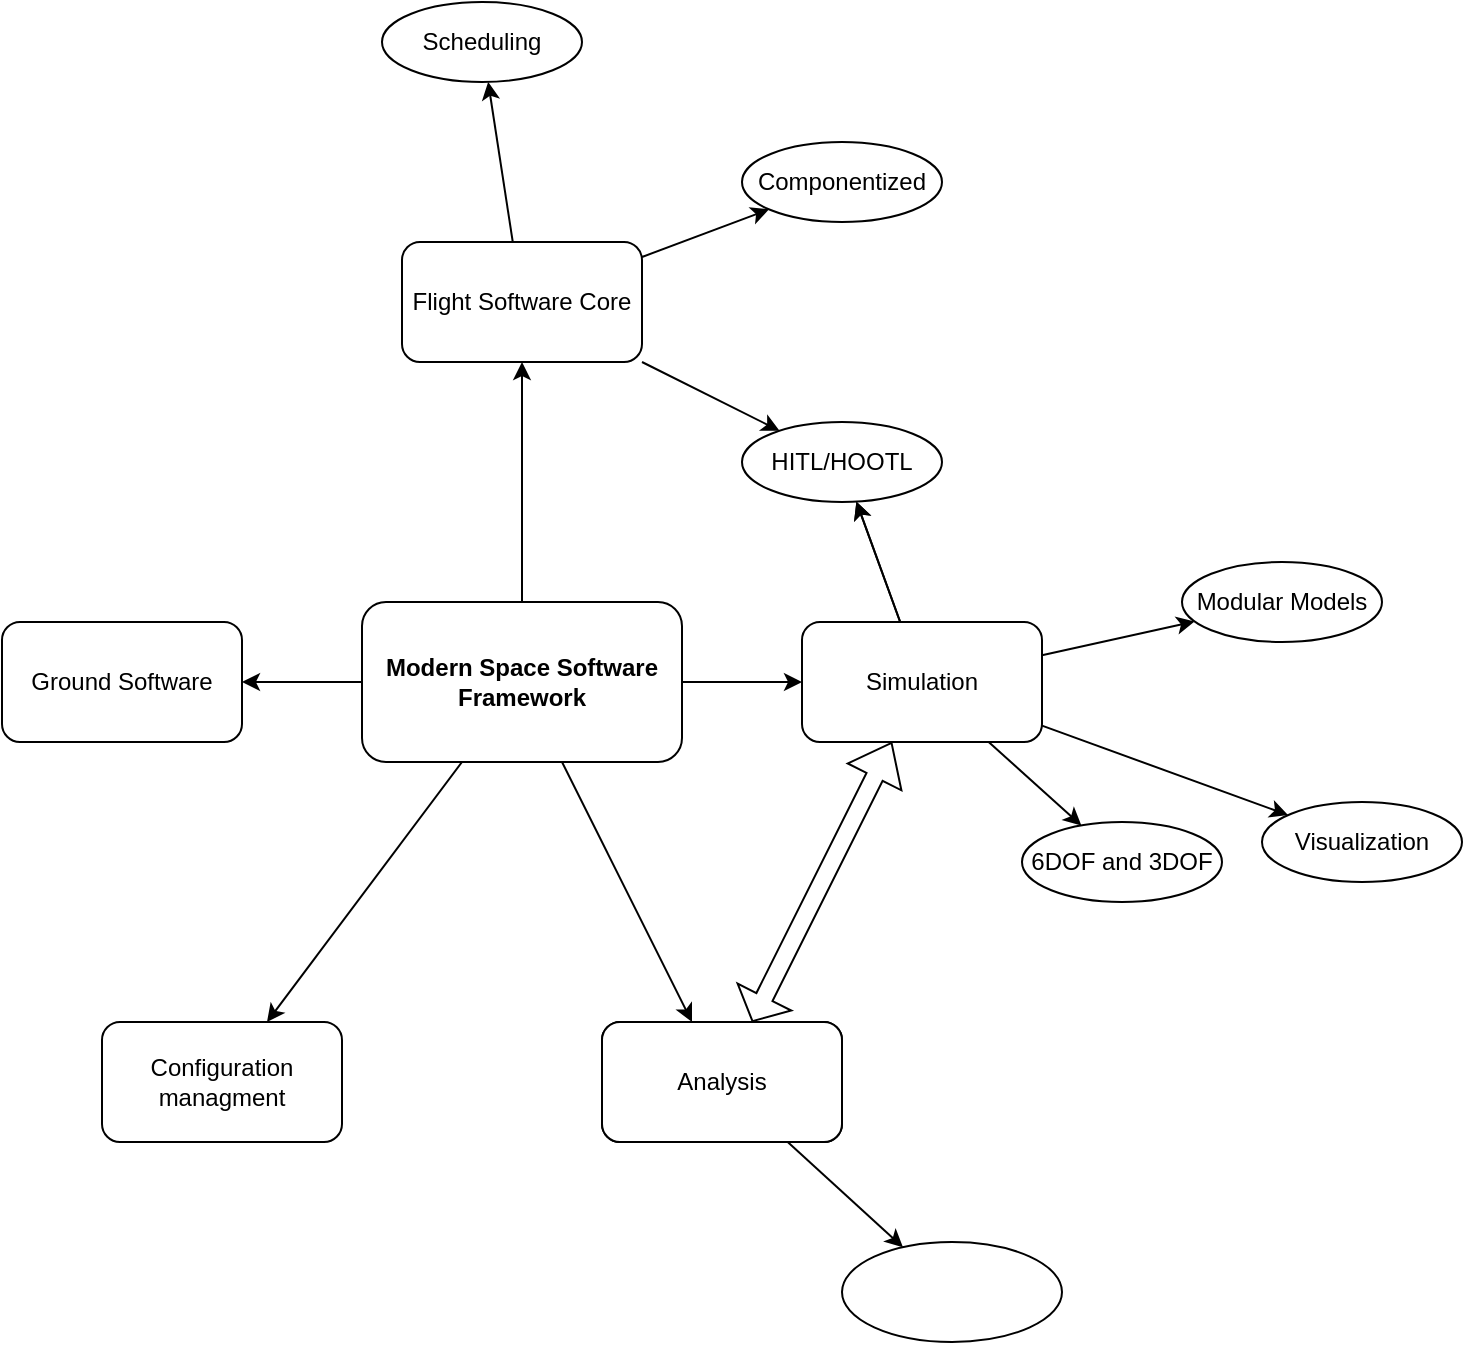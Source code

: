 <mxfile version="17.4.0" type="github" pages="2">
  <diagram id="5YjEK9a9yHQLzvG_VwFQ" name="SoftwareScoping">
    <mxGraphModel dx="979" dy="842" grid="1" gridSize="10" guides="1" tooltips="1" connect="1" arrows="1" fold="1" page="1" pageScale="1" pageWidth="1100" pageHeight="850" math="0" shadow="0">
      <root>
        <mxCell id="0" />
        <mxCell id="1" parent="0" />
        <mxCell id="JKTCXAzDfnzjs9WarzgN-3" value="" style="rounded=0;orthogonalLoop=1;jettySize=auto;html=1;" parent="1" source="JKTCXAzDfnzjs9WarzgN-1" target="JKTCXAzDfnzjs9WarzgN-2" edge="1">
          <mxGeometry relative="1" as="geometry" />
        </mxCell>
        <mxCell id="JKTCXAzDfnzjs9WarzgN-5" value="" style="rounded=0;orthogonalLoop=1;jettySize=auto;html=1;" parent="1" source="JKTCXAzDfnzjs9WarzgN-1" target="JKTCXAzDfnzjs9WarzgN-4" edge="1">
          <mxGeometry relative="1" as="geometry" />
        </mxCell>
        <mxCell id="JKTCXAzDfnzjs9WarzgN-17" value="" style="edgeStyle=none;shape=connector;rounded=0;orthogonalLoop=1;jettySize=auto;html=1;labelBackgroundColor=default;fontFamily=Helvetica;fontSize=11;fontColor=default;endArrow=classic;" parent="1" source="JKTCXAzDfnzjs9WarzgN-1" target="JKTCXAzDfnzjs9WarzgN-16" edge="1">
          <mxGeometry relative="1" as="geometry" />
        </mxCell>
        <mxCell id="JKTCXAzDfnzjs9WarzgN-18" value="" style="edgeStyle=none;shape=connector;rounded=0;orthogonalLoop=1;jettySize=auto;html=1;labelBackgroundColor=default;fontFamily=Helvetica;fontSize=11;fontColor=default;endArrow=classic;" parent="1" source="JKTCXAzDfnzjs9WarzgN-1" target="JKTCXAzDfnzjs9WarzgN-8" edge="1">
          <mxGeometry relative="1" as="geometry" />
        </mxCell>
        <mxCell id="oZwaQyuu4bqZn-d1Vnl--2" value="" style="edgeStyle=none;shape=connector;rounded=0;orthogonalLoop=1;jettySize=auto;html=1;labelBackgroundColor=default;fontFamily=Helvetica;fontSize=12;fontColor=default;endArrow=classic;" parent="1" source="JKTCXAzDfnzjs9WarzgN-1" target="oZwaQyuu4bqZn-d1Vnl--1" edge="1">
          <mxGeometry relative="1" as="geometry" />
        </mxCell>
        <mxCell id="JKTCXAzDfnzjs9WarzgN-1" value="&lt;b&gt;Modern Space Software Framework&lt;/b&gt;" style="rounded=1;whiteSpace=wrap;html=1;" parent="1" vertex="1">
          <mxGeometry x="470" y="320" width="160" height="80" as="geometry" />
        </mxCell>
        <mxCell id="JKTCXAzDfnzjs9WarzgN-20" value="" style="edgeStyle=none;shape=connector;rounded=0;orthogonalLoop=1;jettySize=auto;html=1;labelBackgroundColor=default;fontFamily=Helvetica;fontSize=11;fontColor=default;endArrow=classic;" parent="1" source="JKTCXAzDfnzjs9WarzgN-2" target="JKTCXAzDfnzjs9WarzgN-19" edge="1">
          <mxGeometry relative="1" as="geometry" />
        </mxCell>
        <mxCell id="JKTCXAzDfnzjs9WarzgN-24" value="" style="edgeStyle=none;shape=connector;rounded=0;orthogonalLoop=1;jettySize=auto;html=1;labelBackgroundColor=default;fontFamily=Helvetica;fontSize=12;fontColor=default;endArrow=classic;strokeColor=default;" parent="1" source="JKTCXAzDfnzjs9WarzgN-2" target="JKTCXAzDfnzjs9WarzgN-23" edge="1">
          <mxGeometry relative="1" as="geometry" />
        </mxCell>
        <mxCell id="JKTCXAzDfnzjs9WarzgN-2" value="Flight Software Core" style="whiteSpace=wrap;html=1;rounded=1;" parent="1" vertex="1">
          <mxGeometry x="490" y="140" width="120" height="60" as="geometry" />
        </mxCell>
        <mxCell id="JKTCXAzDfnzjs9WarzgN-11" value="" style="rounded=0;orthogonalLoop=1;jettySize=auto;html=1;" parent="1" source="JKTCXAzDfnzjs9WarzgN-4" target="JKTCXAzDfnzjs9WarzgN-10" edge="1">
          <mxGeometry relative="1" as="geometry" />
        </mxCell>
        <mxCell id="JKTCXAzDfnzjs9WarzgN-27" value="" style="edgeStyle=none;shape=connector;rounded=0;orthogonalLoop=1;jettySize=auto;html=1;labelBackgroundColor=default;fontFamily=Helvetica;fontSize=12;fontColor=default;endArrow=classic;" parent="1" source="JKTCXAzDfnzjs9WarzgN-4" target="JKTCXAzDfnzjs9WarzgN-14" edge="1">
          <mxGeometry relative="1" as="geometry" />
        </mxCell>
        <mxCell id="JKTCXAzDfnzjs9WarzgN-4" value="Simulation" style="whiteSpace=wrap;html=1;rounded=1;" parent="1" vertex="1">
          <mxGeometry x="690" y="330" width="120" height="60" as="geometry" />
        </mxCell>
        <mxCell id="JKTCXAzDfnzjs9WarzgN-8" value="Ground Software" style="whiteSpace=wrap;html=1;rounded=1;" parent="1" vertex="1">
          <mxGeometry x="290" y="330" width="120" height="60" as="geometry" />
        </mxCell>
        <mxCell id="JKTCXAzDfnzjs9WarzgN-10" value="Visualization" style="ellipse;whiteSpace=wrap;html=1;rounded=1;" parent="1" vertex="1">
          <mxGeometry x="920" y="420" width="100" height="40" as="geometry" />
        </mxCell>
        <mxCell id="JKTCXAzDfnzjs9WarzgN-12" value="Modular Models" style="ellipse;whiteSpace=wrap;html=1;rounded=1;" parent="1" vertex="1">
          <mxGeometry x="880" y="300" width="100" height="40" as="geometry" />
        </mxCell>
        <mxCell id="JKTCXAzDfnzjs9WarzgN-13" value="" style="rounded=0;orthogonalLoop=1;jettySize=auto;html=1;" parent="1" source="JKTCXAzDfnzjs9WarzgN-4" target="JKTCXAzDfnzjs9WarzgN-12" edge="1">
          <mxGeometry relative="1" as="geometry">
            <mxPoint x="769" y="400" as="sourcePoint" />
            <mxPoint x="784.043" y="450.142" as="targetPoint" />
          </mxGeometry>
        </mxCell>
        <mxCell id="JKTCXAzDfnzjs9WarzgN-14" value="HITL/HOOTL" style="ellipse;whiteSpace=wrap;html=1;rounded=1;" parent="1" vertex="1">
          <mxGeometry x="660" y="230" width="100" height="40" as="geometry" />
        </mxCell>
        <mxCell id="JKTCXAzDfnzjs9WarzgN-15" value="" style="rounded=0;orthogonalLoop=1;jettySize=auto;html=1;" parent="1" source="JKTCXAzDfnzjs9WarzgN-4" target="JKTCXAzDfnzjs9WarzgN-14" edge="1">
          <mxGeometry relative="1" as="geometry">
            <mxPoint x="769" y="340" as="sourcePoint" />
            <mxPoint x="794.043" y="460.142" as="targetPoint" />
          </mxGeometry>
        </mxCell>
        <mxCell id="JKTCXAzDfnzjs9WarzgN-16" value="Configuration managment" style="whiteSpace=wrap;html=1;rounded=1;" parent="1" vertex="1">
          <mxGeometry x="340" y="530" width="120" height="60" as="geometry" />
        </mxCell>
        <mxCell id="JKTCXAzDfnzjs9WarzgN-19" value="Componentized" style="ellipse;whiteSpace=wrap;html=1;rounded=1;" parent="1" vertex="1">
          <mxGeometry x="660" y="90" width="100" height="40" as="geometry" />
        </mxCell>
        <mxCell id="JKTCXAzDfnzjs9WarzgN-23" value="Scheduling" style="ellipse;whiteSpace=wrap;html=1;rounded=1;" parent="1" vertex="1">
          <mxGeometry x="480" y="20" width="100" height="40" as="geometry" />
        </mxCell>
        <mxCell id="JKTCXAzDfnzjs9WarzgN-29" value="6DOF and 3DOF" style="ellipse;whiteSpace=wrap;html=1;rounded=1;" parent="1" vertex="1">
          <mxGeometry x="800" y="430" width="100" height="40" as="geometry" />
        </mxCell>
        <mxCell id="JKTCXAzDfnzjs9WarzgN-30" value="" style="rounded=0;orthogonalLoop=1;jettySize=auto;html=1;" parent="1" source="JKTCXAzDfnzjs9WarzgN-4" target="JKTCXAzDfnzjs9WarzgN-29" edge="1">
          <mxGeometry relative="1" as="geometry">
            <mxPoint x="640.0" y="545" as="sourcePoint" />
            <mxPoint x="664.043" y="675.142" as="targetPoint" />
          </mxGeometry>
        </mxCell>
        <mxCell id="oZwaQyuu4bqZn-d1Vnl--1" value="Analysis" style="whiteSpace=wrap;html=1;rounded=1;" parent="1" vertex="1">
          <mxGeometry x="590" y="530" width="120" height="60" as="geometry" />
        </mxCell>
        <mxCell id="oZwaQyuu4bqZn-d1Vnl--3" value="" style="shape=flexArrow;endArrow=classic;startArrow=classic;html=1;rounded=0;labelBackgroundColor=default;fontFamily=Helvetica;fontSize=12;fontColor=default;width=9;startSize=4.14;" parent="1" source="oZwaQyuu4bqZn-d1Vnl--1" target="JKTCXAzDfnzjs9WarzgN-4" edge="1">
          <mxGeometry width="100" height="100" relative="1" as="geometry">
            <mxPoint x="570" y="440" as="sourcePoint" />
            <mxPoint x="670" y="340" as="targetPoint" />
          </mxGeometry>
        </mxCell>
        <mxCell id="oZwaQyuu4bqZn-d1Vnl--6" value="" style="edgeStyle=none;shape=connector;rounded=0;orthogonalLoop=1;jettySize=auto;html=1;labelBackgroundColor=default;fontFamily=Helvetica;fontSize=12;fontColor=default;endArrow=classic;" parent="1" source="oZwaQyuu4bqZn-d1Vnl--4" target="oZwaQyuu4bqZn-d1Vnl--5" edge="1">
          <mxGeometry relative="1" as="geometry" />
        </mxCell>
        <mxCell id="oZwaQyuu4bqZn-d1Vnl--4" value="Analysis" style="whiteSpace=wrap;html=1;rounded=1;" parent="1" vertex="1">
          <mxGeometry x="590" y="530" width="120" height="60" as="geometry" />
        </mxCell>
        <mxCell id="oZwaQyuu4bqZn-d1Vnl--5" value="" style="ellipse;whiteSpace=wrap;html=1;rounded=1;" parent="1" vertex="1">
          <mxGeometry x="710" y="640" width="110" height="50" as="geometry" />
        </mxCell>
        <mxCell id="oZwaQyuu4bqZn-d1Vnl--7" value="" style="endArrow=classic;html=1;rounded=0;labelBackgroundColor=default;fontFamily=Helvetica;fontSize=12;fontColor=default;shape=connector;" parent="1" source="JKTCXAzDfnzjs9WarzgN-2" target="JKTCXAzDfnzjs9WarzgN-14" edge="1">
          <mxGeometry width="50" height="50" relative="1" as="geometry">
            <mxPoint x="600" y="430" as="sourcePoint" />
            <mxPoint x="650" y="380" as="targetPoint" />
          </mxGeometry>
        </mxCell>
      </root>
    </mxGraphModel>
  </diagram>
  <diagram id="DrmG8M57k9xSAHnfdgxm" name="BuisnessSide">
    <mxGraphModel dx="1958" dy="1684" grid="1" gridSize="10" guides="1" tooltips="1" connect="1" arrows="1" fold="1" page="1" pageScale="1" pageWidth="1100" pageHeight="850" math="0" shadow="0">
      <root>
        <mxCell id="0" />
        <mxCell id="1" parent="0" />
        <mxCell id="hegKAdO6-hpRQHb36d8J-3" value="" style="edgeStyle=none;shape=connector;rounded=0;orthogonalLoop=1;jettySize=auto;html=1;labelBackgroundColor=default;fontFamily=Helvetica;fontSize=12;fontColor=default;endArrow=classic;strokeColor=default;" parent="1" source="hegKAdO6-hpRQHb36d8J-1" target="hegKAdO6-hpRQHb36d8J-2" edge="1">
          <mxGeometry relative="1" as="geometry" />
        </mxCell>
        <mxCell id="hegKAdO6-hpRQHb36d8J-13" value="" style="edgeStyle=none;shape=connector;rounded=0;orthogonalLoop=1;jettySize=auto;html=1;labelBackgroundColor=default;fontFamily=Helvetica;fontSize=12;fontColor=default;endArrow=classic;strokeColor=default;" parent="1" source="hegKAdO6-hpRQHb36d8J-1" target="hegKAdO6-hpRQHb36d8J-12" edge="1">
          <mxGeometry relative="1" as="geometry" />
        </mxCell>
        <mxCell id="hegKAdO6-hpRQHb36d8J-23" value="" style="edgeStyle=none;shape=connector;rounded=0;orthogonalLoop=1;jettySize=auto;html=1;labelBackgroundColor=default;fontFamily=Helvetica;fontSize=12;fontColor=default;endArrow=classic;strokeColor=default;" parent="1" source="hegKAdO6-hpRQHb36d8J-1" target="hegKAdO6-hpRQHb36d8J-22" edge="1">
          <mxGeometry relative="1" as="geometry" />
        </mxCell>
        <mxCell id="hegKAdO6-hpRQHb36d8J-31" value="" style="edgeStyle=none;shape=connector;rounded=0;orthogonalLoop=1;jettySize=auto;html=1;labelBackgroundColor=default;fontFamily=Helvetica;fontSize=12;fontColor=default;endArrow=classic;strokeColor=default;" parent="1" source="hegKAdO6-hpRQHb36d8J-1" target="hegKAdO6-hpRQHb36d8J-30" edge="1">
          <mxGeometry relative="1" as="geometry" />
        </mxCell>
        <mxCell id="aAfPVK7A3EIAtrme_YKy-2" value="" style="rounded=0;orthogonalLoop=1;jettySize=auto;html=1;" edge="1" parent="1" source="hegKAdO6-hpRQHb36d8J-1">
          <mxGeometry relative="1" as="geometry">
            <mxPoint x="300" y="450.769" as="targetPoint" />
          </mxGeometry>
        </mxCell>
        <mxCell id="hegKAdO6-hpRQHb36d8J-1" value="Modern Space Software" style="rounded=1;whiteSpace=wrap;html=1;fontFamily=Helvetica;fontSize=12;fontColor=default;strokeColor=default;fillColor=default;" parent="1" vertex="1">
          <mxGeometry x="420" y="380" width="160" height="80" as="geometry" />
        </mxCell>
        <mxCell id="hegKAdO6-hpRQHb36d8J-5" value="" style="edgeStyle=none;shape=connector;rounded=0;orthogonalLoop=1;jettySize=auto;html=1;labelBackgroundColor=default;fontFamily=Helvetica;fontSize=12;fontColor=default;endArrow=classic;strokeColor=default;" parent="1" source="hegKAdO6-hpRQHb36d8J-2" target="hegKAdO6-hpRQHb36d8J-4" edge="1">
          <mxGeometry relative="1" as="geometry" />
        </mxCell>
        <mxCell id="hegKAdO6-hpRQHb36d8J-7" value="" style="edgeStyle=none;shape=connector;rounded=0;orthogonalLoop=1;jettySize=auto;html=1;labelBackgroundColor=default;fontFamily=Helvetica;fontSize=12;fontColor=default;endArrow=classic;strokeColor=default;" parent="1" source="hegKAdO6-hpRQHb36d8J-2" target="hegKAdO6-hpRQHb36d8J-6" edge="1">
          <mxGeometry relative="1" as="geometry" />
        </mxCell>
        <mxCell id="hegKAdO6-hpRQHb36d8J-11" value="" style="edgeStyle=none;shape=connector;rounded=0;orthogonalLoop=1;jettySize=auto;html=1;labelBackgroundColor=default;fontFamily=Helvetica;fontSize=12;fontColor=default;endArrow=classic;strokeColor=default;" parent="1" source="hegKAdO6-hpRQHb36d8J-2" target="hegKAdO6-hpRQHb36d8J-10" edge="1">
          <mxGeometry relative="1" as="geometry" />
        </mxCell>
        <mxCell id="hegKAdO6-hpRQHb36d8J-2" value="Funding Sorces" style="whiteSpace=wrap;html=1;rounded=1;shadow=0;" parent="1" vertex="1">
          <mxGeometry x="240" y="190" width="120" height="60" as="geometry" />
        </mxCell>
        <mxCell id="hegKAdO6-hpRQHb36d8J-4" value="Venture Capital" style="ellipse;whiteSpace=wrap;html=1;rounded=1;shadow=0;" parent="1" vertex="1">
          <mxGeometry x="150" y="60" width="120" height="60" as="geometry" />
        </mxCell>
        <mxCell id="hegKAdO6-hpRQHb36d8J-6" value="Bootstrapped" style="ellipse;whiteSpace=wrap;html=1;rounded=1;shadow=0;" parent="1" vertex="1">
          <mxGeometry x="60" y="130" width="120" height="60" as="geometry" />
        </mxCell>
        <mxCell id="hegKAdO6-hpRQHb36d8J-10" value="Company Partnership" style="ellipse;whiteSpace=wrap;html=1;rounded=1;shadow=0;" parent="1" vertex="1">
          <mxGeometry x="40" y="210" width="120" height="60" as="geometry" />
        </mxCell>
        <mxCell id="hegKAdO6-hpRQHb36d8J-17" value="" style="edgeStyle=none;shape=connector;rounded=0;orthogonalLoop=1;jettySize=auto;html=1;labelBackgroundColor=default;fontFamily=Helvetica;fontSize=12;fontColor=default;endArrow=classic;strokeColor=default;" parent="1" source="hegKAdO6-hpRQHb36d8J-12" target="hegKAdO6-hpRQHb36d8J-16" edge="1">
          <mxGeometry relative="1" as="geometry" />
        </mxCell>
        <mxCell id="hegKAdO6-hpRQHb36d8J-19" value="" style="edgeStyle=none;shape=connector;rounded=0;orthogonalLoop=1;jettySize=auto;html=1;labelBackgroundColor=default;fontFamily=Helvetica;fontSize=12;fontColor=default;endArrow=classic;strokeColor=default;" parent="1" source="hegKAdO6-hpRQHb36d8J-12" target="hegKAdO6-hpRQHb36d8J-18" edge="1">
          <mxGeometry relative="1" as="geometry" />
        </mxCell>
        <mxCell id="hegKAdO6-hpRQHb36d8J-21" value="" style="edgeStyle=none;shape=connector;rounded=0;orthogonalLoop=1;jettySize=auto;html=1;labelBackgroundColor=default;fontFamily=Helvetica;fontSize=12;fontColor=default;endArrow=classic;strokeColor=default;" parent="1" source="hegKAdO6-hpRQHb36d8J-12" target="hegKAdO6-hpRQHb36d8J-20" edge="1">
          <mxGeometry relative="1" as="geometry" />
        </mxCell>
        <mxCell id="hegKAdO6-hpRQHb36d8J-12" value="Customers" style="whiteSpace=wrap;html=1;rounded=1;" parent="1" vertex="1">
          <mxGeometry x="610" y="170" width="120" height="60" as="geometry" />
        </mxCell>
        <mxCell id="hegKAdO6-hpRQHb36d8J-16" value="New Space Companies" style="ellipse;whiteSpace=wrap;html=1;rounded=1;" parent="1" vertex="1">
          <mxGeometry x="610" y="50" width="120" height="60" as="geometry" />
        </mxCell>
        <mxCell id="hegKAdO6-hpRQHb36d8J-18" value="Gov/Civil" style="ellipse;whiteSpace=wrap;html=1;rounded=1;" parent="1" vertex="1">
          <mxGeometry x="750" y="70" width="120" height="60" as="geometry" />
        </mxCell>
        <mxCell id="hegKAdO6-hpRQHb36d8J-20" value="Student Teams (Mathworks strat)" style="ellipse;whiteSpace=wrap;html=1;rounded=1;" parent="1" vertex="1">
          <mxGeometry x="780" y="170" width="120" height="60" as="geometry" />
        </mxCell>
        <mxCell id="hegKAdO6-hpRQHb36d8J-27" value="" style="edgeStyle=none;shape=connector;rounded=0;orthogonalLoop=1;jettySize=auto;html=1;labelBackgroundColor=default;fontFamily=Helvetica;fontSize=12;fontColor=default;endArrow=classic;strokeColor=default;" parent="1" source="hegKAdO6-hpRQHb36d8J-22" target="hegKAdO6-hpRQHb36d8J-26" edge="1">
          <mxGeometry relative="1" as="geometry" />
        </mxCell>
        <mxCell id="hegKAdO6-hpRQHb36d8J-29" value="" style="edgeStyle=none;shape=connector;rounded=0;orthogonalLoop=1;jettySize=auto;html=1;labelBackgroundColor=default;fontFamily=Helvetica;fontSize=12;fontColor=default;endArrow=classic;strokeColor=default;" parent="1" source="hegKAdO6-hpRQHb36d8J-22" target="hegKAdO6-hpRQHb36d8J-28" edge="1">
          <mxGeometry relative="1" as="geometry" />
        </mxCell>
        <mxCell id="aAfPVK7A3EIAtrme_YKy-7" value="" style="edgeStyle=none;shape=connector;rounded=0;orthogonalLoop=1;jettySize=auto;html=1;labelBackgroundColor=default;fontFamily=Helvetica;fontSize=12;fontColor=default;endArrow=classic;strokeColor=default;" edge="1" parent="1" source="hegKAdO6-hpRQHb36d8J-22" target="aAfPVK7A3EIAtrme_YKy-6">
          <mxGeometry relative="1" as="geometry" />
        </mxCell>
        <mxCell id="hegKAdO6-hpRQHb36d8J-22" value="Business Type" style="whiteSpace=wrap;html=1;rounded=1;" parent="1" vertex="1">
          <mxGeometry x="750" y="450" width="120" height="60" as="geometry" />
        </mxCell>
        <mxCell id="hegKAdO6-hpRQHb36d8J-26" value="Providing service" style="ellipse;whiteSpace=wrap;html=1;rounded=1;" parent="1" vertex="1">
          <mxGeometry x="850" y="370" width="120" height="60" as="geometry" />
        </mxCell>
        <mxCell id="hegKAdO6-hpRQHb36d8J-28" value="Selling full stack" style="ellipse;whiteSpace=wrap;html=1;rounded=1;" parent="1" vertex="1">
          <mxGeometry x="940" y="460" width="120" height="60" as="geometry" />
        </mxCell>
        <mxCell id="hegKAdO6-hpRQHb36d8J-33" value="" style="edgeStyle=none;shape=connector;rounded=0;orthogonalLoop=1;jettySize=auto;html=1;labelBackgroundColor=default;fontFamily=Helvetica;fontSize=12;fontColor=default;endArrow=classic;strokeColor=default;" parent="1" source="hegKAdO6-hpRQHb36d8J-30" target="hegKAdO6-hpRQHb36d8J-32" edge="1">
          <mxGeometry relative="1" as="geometry" />
        </mxCell>
        <mxCell id="hegKAdO6-hpRQHb36d8J-30" value="Goals" style="whiteSpace=wrap;html=1;rounded=1;" parent="1" vertex="1">
          <mxGeometry x="500" y="590" width="120" height="60" as="geometry" />
        </mxCell>
        <mxCell id="hegKAdO6-hpRQHb36d8J-32" value="Become the baseline tool for all new space companies" style="ellipse;whiteSpace=wrap;html=1;rounded=1;" parent="1" vertex="1">
          <mxGeometry x="500" y="700" width="120" height="60" as="geometry" />
        </mxCell>
        <mxCell id="aAfPVK7A3EIAtrme_YKy-6" value="SAAS" style="ellipse;whiteSpace=wrap;html=1;rounded=1;" vertex="1" parent="1">
          <mxGeometry x="850" y="550" width="120" height="60" as="geometry" />
        </mxCell>
      </root>
    </mxGraphModel>
  </diagram>
</mxfile>
